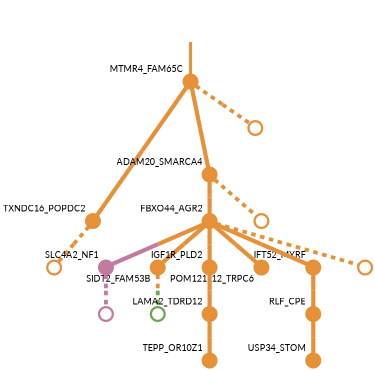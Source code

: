 strict digraph  {
graph[splines=false]; nodesep=0.7; rankdir=TB; ranksep=0.6; forcelabels=true; dpi=600; size=2.5;
0 [color="#e69138ff", fillcolor="#e69138ff", fixedsize=true, fontname=Lato, fontsize="12pt", height="0.25", label="", penwidth=3, shape=circle, style=filled, xlabel=MTMR4_FAM65C];
1 [color="#e69138ff", fillcolor="#e69138ff", fixedsize=true, fontname=Lato, fontsize="12pt", height="0.25", label="", penwidth=3, shape=circle, style=filled, xlabel=TXNDC16_POPDC2];
2 [color="#e69138ff", fillcolor="#e69138ff", fixedsize=true, fontname=Lato, fontsize="12pt", height="0.25", label="", penwidth=3, shape=circle, style=filled, xlabel=ADAM20_SMARCA4];
15 [color="#e69138ff", fillcolor="#e69138ff", fixedsize=true, fontname=Lato, fontsize="12pt", height="0.25", label="", penwidth=3, shape=circle, style=solid, xlabel=""];
16 [color="#e69138ff", fillcolor="#e69138ff", fixedsize=true, fontname=Lato, fontsize="12pt", height="0.25", label="", penwidth=3, shape=circle, style=solid, xlabel=""];
8 [color="#e69138ff", fillcolor="#e69138ff", fixedsize=true, fontname=Lato, fontsize="12pt", height="0.25", label="", penwidth=3, shape=circle, style=filled, xlabel=FBXO44_AGR2];
17 [color="#e69138ff", fillcolor="#e69138ff", fixedsize=true, fontname=Lato, fontsize="12pt", height="0.25", label="", penwidth=3, shape=circle, style=solid, xlabel=""];
4 [color="#e69138ff", fillcolor="#e69138ff", fixedsize=true, fontname=Lato, fontsize="12pt", height="0.25", label="", penwidth=3, shape=circle, style=filled, xlabel=RLF_CPE];
11 [color="#e69138ff", fillcolor="#e69138ff", fixedsize=true, fontname=Lato, fontsize="12pt", height="0.25", label="", penwidth=3, shape=circle, style=filled, xlabel=USP34_STOM];
5 [color="#c27ba0ff", fillcolor="#c27ba0ff", fixedsize=true, fontname=Lato, fontsize="12pt", height="0.25", label="", penwidth=3, shape=circle, style=filled, xlabel=SLC4A2_NF1];
14 [color="#c27ba0ff", fillcolor="#c27ba0ff", fixedsize=true, fontname=Lato, fontsize="12pt", height="0.25", label="", penwidth=3, shape=circle, style=solid, xlabel=""];
6 [color="#e69138ff", fillcolor="#e69138ff", fixedsize=true, fontname=Lato, fontsize="12pt", height="0.25", label="", penwidth=3, shape=circle, style=filled, xlabel=SIDT2_FAM53B];
13 [color="#6aa84fff", fillcolor="#6aa84fff", fixedsize=true, fontname=Lato, fontsize="12pt", height="0.25", label="", penwidth=3, shape=circle, style=solid, xlabel=""];
7 [color="#e69138ff", fillcolor="#e69138ff", fixedsize=true, fontname=Lato, fontsize="12pt", height="0.25", label="", penwidth=3, shape=circle, style=filled, xlabel=IGF1R_PLD2];
12 [color="#e69138ff", fillcolor="#e69138ff", fixedsize=true, fontname=Lato, fontsize="12pt", height="0.25", label="", penwidth=3, shape=circle, style=filled, xlabel=LAMA2_TDRD12];
3 [color="#e69138ff", fillcolor="#e69138ff", fixedsize=true, fontname=Lato, fontsize="12pt", height="0.25", label="", penwidth=3, shape=circle, style=filled, xlabel=POM121L12_TRPC6];
10 [color="#e69138ff", fillcolor="#e69138ff", fixedsize=true, fontname=Lato, fontsize="12pt", height="0.25", label="", penwidth=3, shape=circle, style=filled, xlabel=IFT52_MYRF];
18 [color="#e69138ff", fillcolor="#e69138ff", fixedsize=true, fontname=Lato, fontsize="12pt", height="0.25", label="", penwidth=3, shape=circle, style=solid, xlabel=""];
9 [color="#e69138ff", fillcolor="#e69138ff", fixedsize=true, fontname=Lato, fontsize="12pt", height="0.25", label="", penwidth=3, shape=circle, style=filled, xlabel=TEPP_OR10Z1];
normal [label="", penwidth=3, style=invis, xlabel=MTMR4_FAM65C];
0 -> 1  [arrowsize=0, color="#e69138ff;0.5:#e69138ff", minlen="3.0", penwidth="5.5", style=solid];
0 -> 2  [arrowsize=0, color="#e69138ff;0.5:#e69138ff", minlen="2.0232558250427246", penwidth="5.5", style=solid];
0 -> 15  [arrowsize=0, color="#e69138ff;0.5:#e69138ff", minlen="1.0581395626068115", penwidth=5, style=dashed];
1 -> 16  [arrowsize=0, color="#e69138ff;0.5:#e69138ff", minlen="1.0581395626068115", penwidth=5, style=dashed];
2 -> 8  [arrowsize=0, color="#e69138ff;0.5:#e69138ff", minlen="1.1860464811325073", penwidth="5.5", style=solid];
2 -> 17  [arrowsize=0, color="#e69138ff;0.5:#e69138ff", minlen="1.0581395626068115", penwidth=5, style=dashed];
8 -> 3  [arrowsize=0, color="#e69138ff;0.5:#e69138ff", minlen="1.6976745128631592", penwidth="5.5", style=solid];
8 -> 5  [arrowsize=0, color="#e69138ff;0.5:#c27ba0ff", minlen="1.325581431388855", penwidth="5.5", style=solid];
8 -> 6  [arrowsize=0, color="#e69138ff;0.5:#e69138ff", minlen="1.2558139562606812", penwidth="5.5", style=solid];
8 -> 7  [arrowsize=0, color="#e69138ff;0.5:#e69138ff", minlen="1.209302306175232", penwidth="5.5", style=solid];
8 -> 10  [arrowsize=0, color="#e69138ff;0.5:#e69138ff", minlen="1.1627906560897827", penwidth="5.5", style=solid];
8 -> 18  [arrowsize=0, color="#e69138ff;0.5:#e69138ff", minlen="1.0581395626068115", penwidth=5, style=dashed];
4 -> 11  [arrowsize=0, color="#e69138ff;0.5:#e69138ff", minlen="1.116279125213623", penwidth="5.5", style=solid];
5 -> 14  [arrowsize=0, color="#c27ba0ff;0.5:#c27ba0ff", minlen="1.0581395626068115", penwidth=5, style=dashed];
6 -> 13  [arrowsize=0, color="#e69138ff;0.5:#6aa84fff", minlen="1.0581395626068115", penwidth=5, style=dashed];
7 -> 12  [arrowsize=0, color="#e69138ff;0.5:#e69138ff", minlen="1.116279125213623", penwidth="5.5", style=solid];
12 -> 9  [arrowsize=0, color="#e69138ff;0.5:#e69138ff", minlen="1.1860464811325073", penwidth="5.5", style=solid];
10 -> 4  [arrowsize=0, color="#e69138ff;0.5:#e69138ff", minlen="1.6046512126922607", penwidth="5.5", style=solid];
normal -> 0  [arrowsize=0, color="#e69138ff", label="", penwidth=4, style=solid];
}
